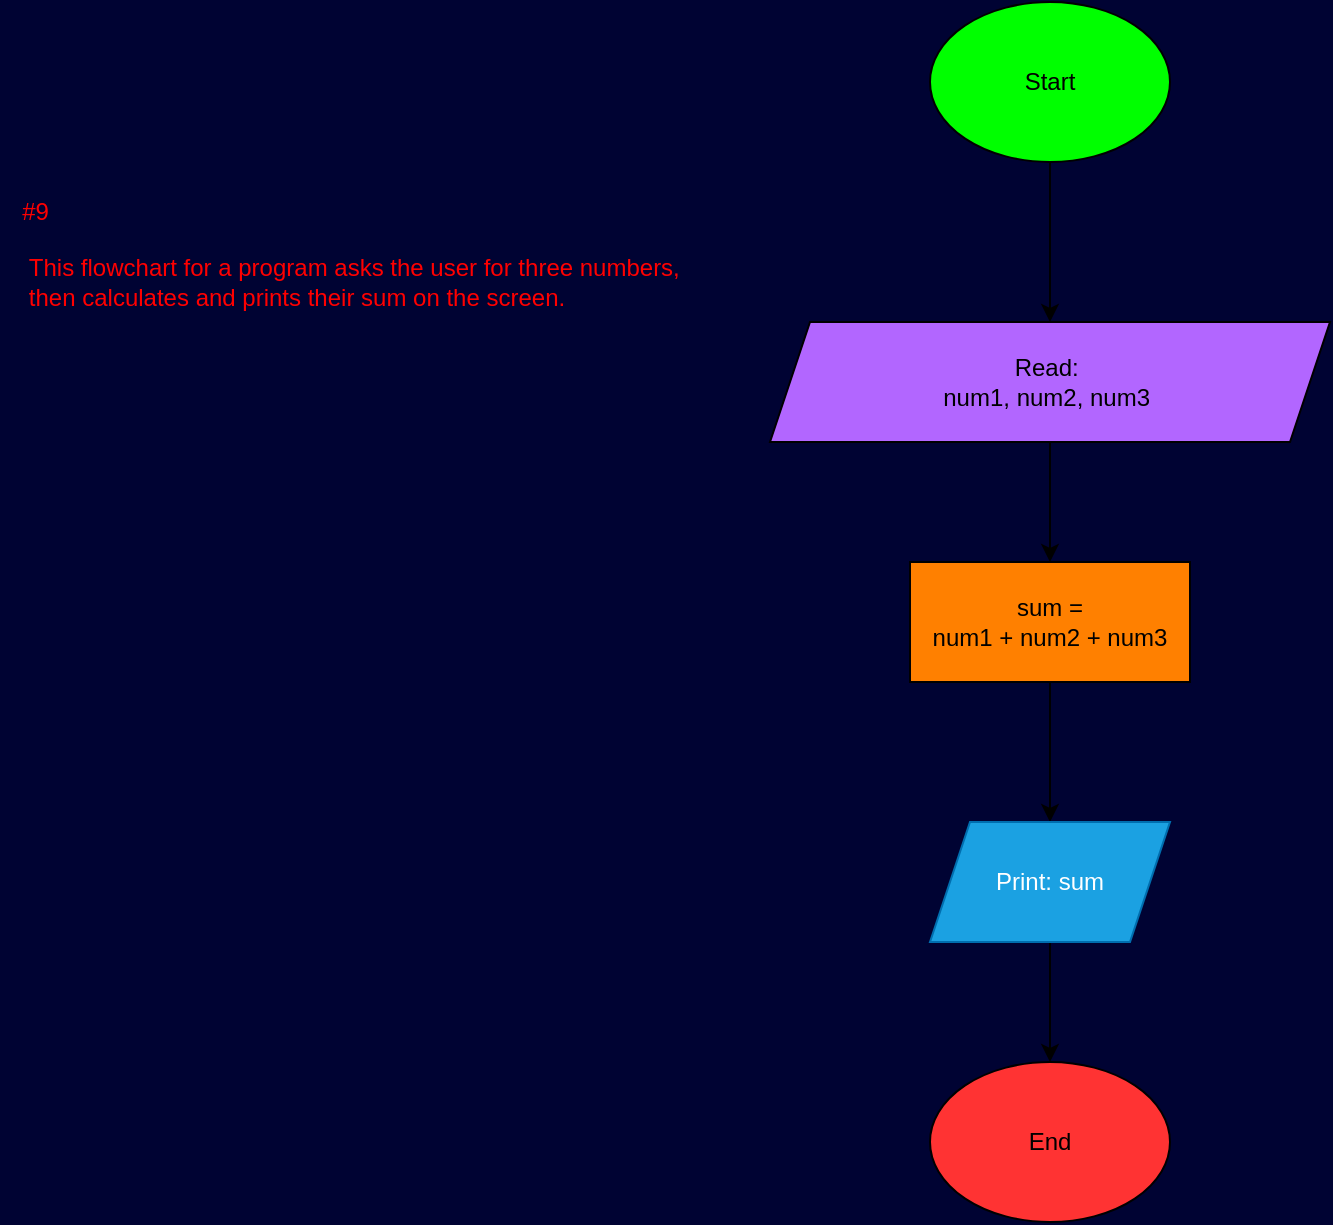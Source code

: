 <mxfile version="27.0.9">
  <diagram name="Page-1" id="tu_1MvpEy1Kg_4oFRf8p">
    <mxGraphModel dx="1669" dy="1252" grid="1" gridSize="10" guides="1" tooltips="1" connect="1" arrows="1" fold="1" page="1" pageScale="1" pageWidth="1169" pageHeight="827" background="#000333" math="1" shadow="0">
      <root>
        <mxCell id="0" />
        <mxCell id="1" parent="0" />
        <mxCell id="zdkEPxQm_OL0Ck6EV1lu-7" value="" style="edgeStyle=orthogonalEdgeStyle;rounded=0;orthogonalLoop=1;jettySize=auto;html=1;" parent="1" source="zdkEPxQm_OL0Ck6EV1lu-1" target="zdkEPxQm_OL0Ck6EV1lu-6" edge="1">
          <mxGeometry relative="1" as="geometry" />
        </mxCell>
        <mxCell id="zdkEPxQm_OL0Ck6EV1lu-1" value="Start" style="ellipse;whiteSpace=wrap;html=1;fillColor=#00FF00;" parent="1" vertex="1">
          <mxGeometry x="340" y="-10" width="120" height="80" as="geometry" />
        </mxCell>
        <mxCell id="zdkEPxQm_OL0Ck6EV1lu-2" value="&lt;div style=&quot;text-align: left;&quot;&gt;&lt;span style=&quot;background-color: transparent;&quot;&gt;&lt;font style=&quot;color: rgb(255, 0, 0);&quot;&gt;#9&lt;/font&gt;&lt;/span&gt;&lt;/div&gt;&lt;div style=&quot;text-align: left;&quot;&gt;&lt;span style=&quot;background-color: transparent;&quot;&gt;&lt;font style=&quot;color: rgb(255, 0, 0);&quot;&gt;&lt;div&gt;&lt;br&gt;&lt;/div&gt;&lt;div&gt;&amp;nbsp;This flowchart for a program asks the user for three numbers,&lt;/div&gt;&lt;div&gt;&amp;nbsp;then calculates and prints their sum on the screen.&lt;/div&gt;&lt;div&gt;&lt;br&gt;&lt;/div&gt;&lt;/font&gt;&lt;/span&gt;&lt;/div&gt;" style="text;html=1;align=center;verticalAlign=middle;resizable=0;points=[];autosize=1;strokeColor=none;fillColor=none;" parent="1" vertex="1">
          <mxGeometry x="-125" y="78" width="350" height="90" as="geometry" />
        </mxCell>
        <mxCell id="zdkEPxQm_OL0Ck6EV1lu-3" value="End" style="ellipse;whiteSpace=wrap;html=1;fillColor=#FF3333;" parent="1" vertex="1">
          <mxGeometry x="340" y="520" width="120" height="80" as="geometry" />
        </mxCell>
        <mxCell id="zdkEPxQm_OL0Ck6EV1lu-9" value="" style="edgeStyle=orthogonalEdgeStyle;rounded=0;orthogonalLoop=1;jettySize=auto;html=1;" parent="1" source="zdkEPxQm_OL0Ck6EV1lu-4" target="zdkEPxQm_OL0Ck6EV1lu-5" edge="1">
          <mxGeometry relative="1" as="geometry" />
        </mxCell>
        <mxCell id="zdkEPxQm_OL0Ck6EV1lu-4" value="sum =&lt;div&gt;num1 + num2 + num3&lt;/div&gt;" style="rounded=0;whiteSpace=wrap;html=1;fillColor=#FF8000;" parent="1" vertex="1">
          <mxGeometry x="330" y="270" width="140" height="60" as="geometry" />
        </mxCell>
        <mxCell id="zdkEPxQm_OL0Ck6EV1lu-10" value="" style="edgeStyle=orthogonalEdgeStyle;rounded=0;orthogonalLoop=1;jettySize=auto;html=1;" parent="1" source="zdkEPxQm_OL0Ck6EV1lu-5" target="zdkEPxQm_OL0Ck6EV1lu-3" edge="1">
          <mxGeometry relative="1" as="geometry" />
        </mxCell>
        <mxCell id="zdkEPxQm_OL0Ck6EV1lu-5" value="Print: sum" style="shape=parallelogram;perimeter=parallelogramPerimeter;whiteSpace=wrap;html=1;fixedSize=1;fillColor=#1ba1e2;fontColor=#ffffff;strokeColor=#006EAF;" parent="1" vertex="1">
          <mxGeometry x="340" y="400" width="120" height="60" as="geometry" />
        </mxCell>
        <mxCell id="zdkEPxQm_OL0Ck6EV1lu-8" value="" style="edgeStyle=orthogonalEdgeStyle;rounded=0;orthogonalLoop=1;jettySize=auto;html=1;" parent="1" source="zdkEPxQm_OL0Ck6EV1lu-6" target="zdkEPxQm_OL0Ck6EV1lu-4" edge="1">
          <mxGeometry relative="1" as="geometry" />
        </mxCell>
        <mxCell id="zdkEPxQm_OL0Ck6EV1lu-6" value="Read:&amp;nbsp;&lt;div&gt;num1,&lt;span style=&quot;background-color: transparent; color: light-dark(rgb(0, 0, 0), rgb(255, 255, 255));&quot;&gt;&amp;nbsp;num2, num3&amp;nbsp;&lt;/span&gt;&lt;/div&gt;" style="shape=parallelogram;perimeter=parallelogramPerimeter;whiteSpace=wrap;html=1;fixedSize=1;fillColor=#B266FF;" parent="1" vertex="1">
          <mxGeometry x="260" y="150" width="280" height="60" as="geometry" />
        </mxCell>
      </root>
    </mxGraphModel>
  </diagram>
</mxfile>
